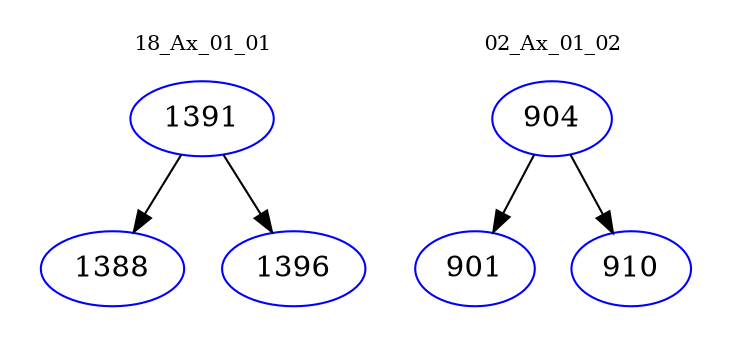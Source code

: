 digraph{
subgraph cluster_0 {
color = white
label = "18_Ax_01_01";
fontsize=10;
T0_1391 [label="1391", color="blue"]
T0_1391 -> T0_1388 [color="black"]
T0_1388 [label="1388", color="blue"]
T0_1391 -> T0_1396 [color="black"]
T0_1396 [label="1396", color="blue"]
}
subgraph cluster_1 {
color = white
label = "02_Ax_01_02";
fontsize=10;
T1_904 [label="904", color="blue"]
T1_904 -> T1_901 [color="black"]
T1_901 [label="901", color="blue"]
T1_904 -> T1_910 [color="black"]
T1_910 [label="910", color="blue"]
}
}
